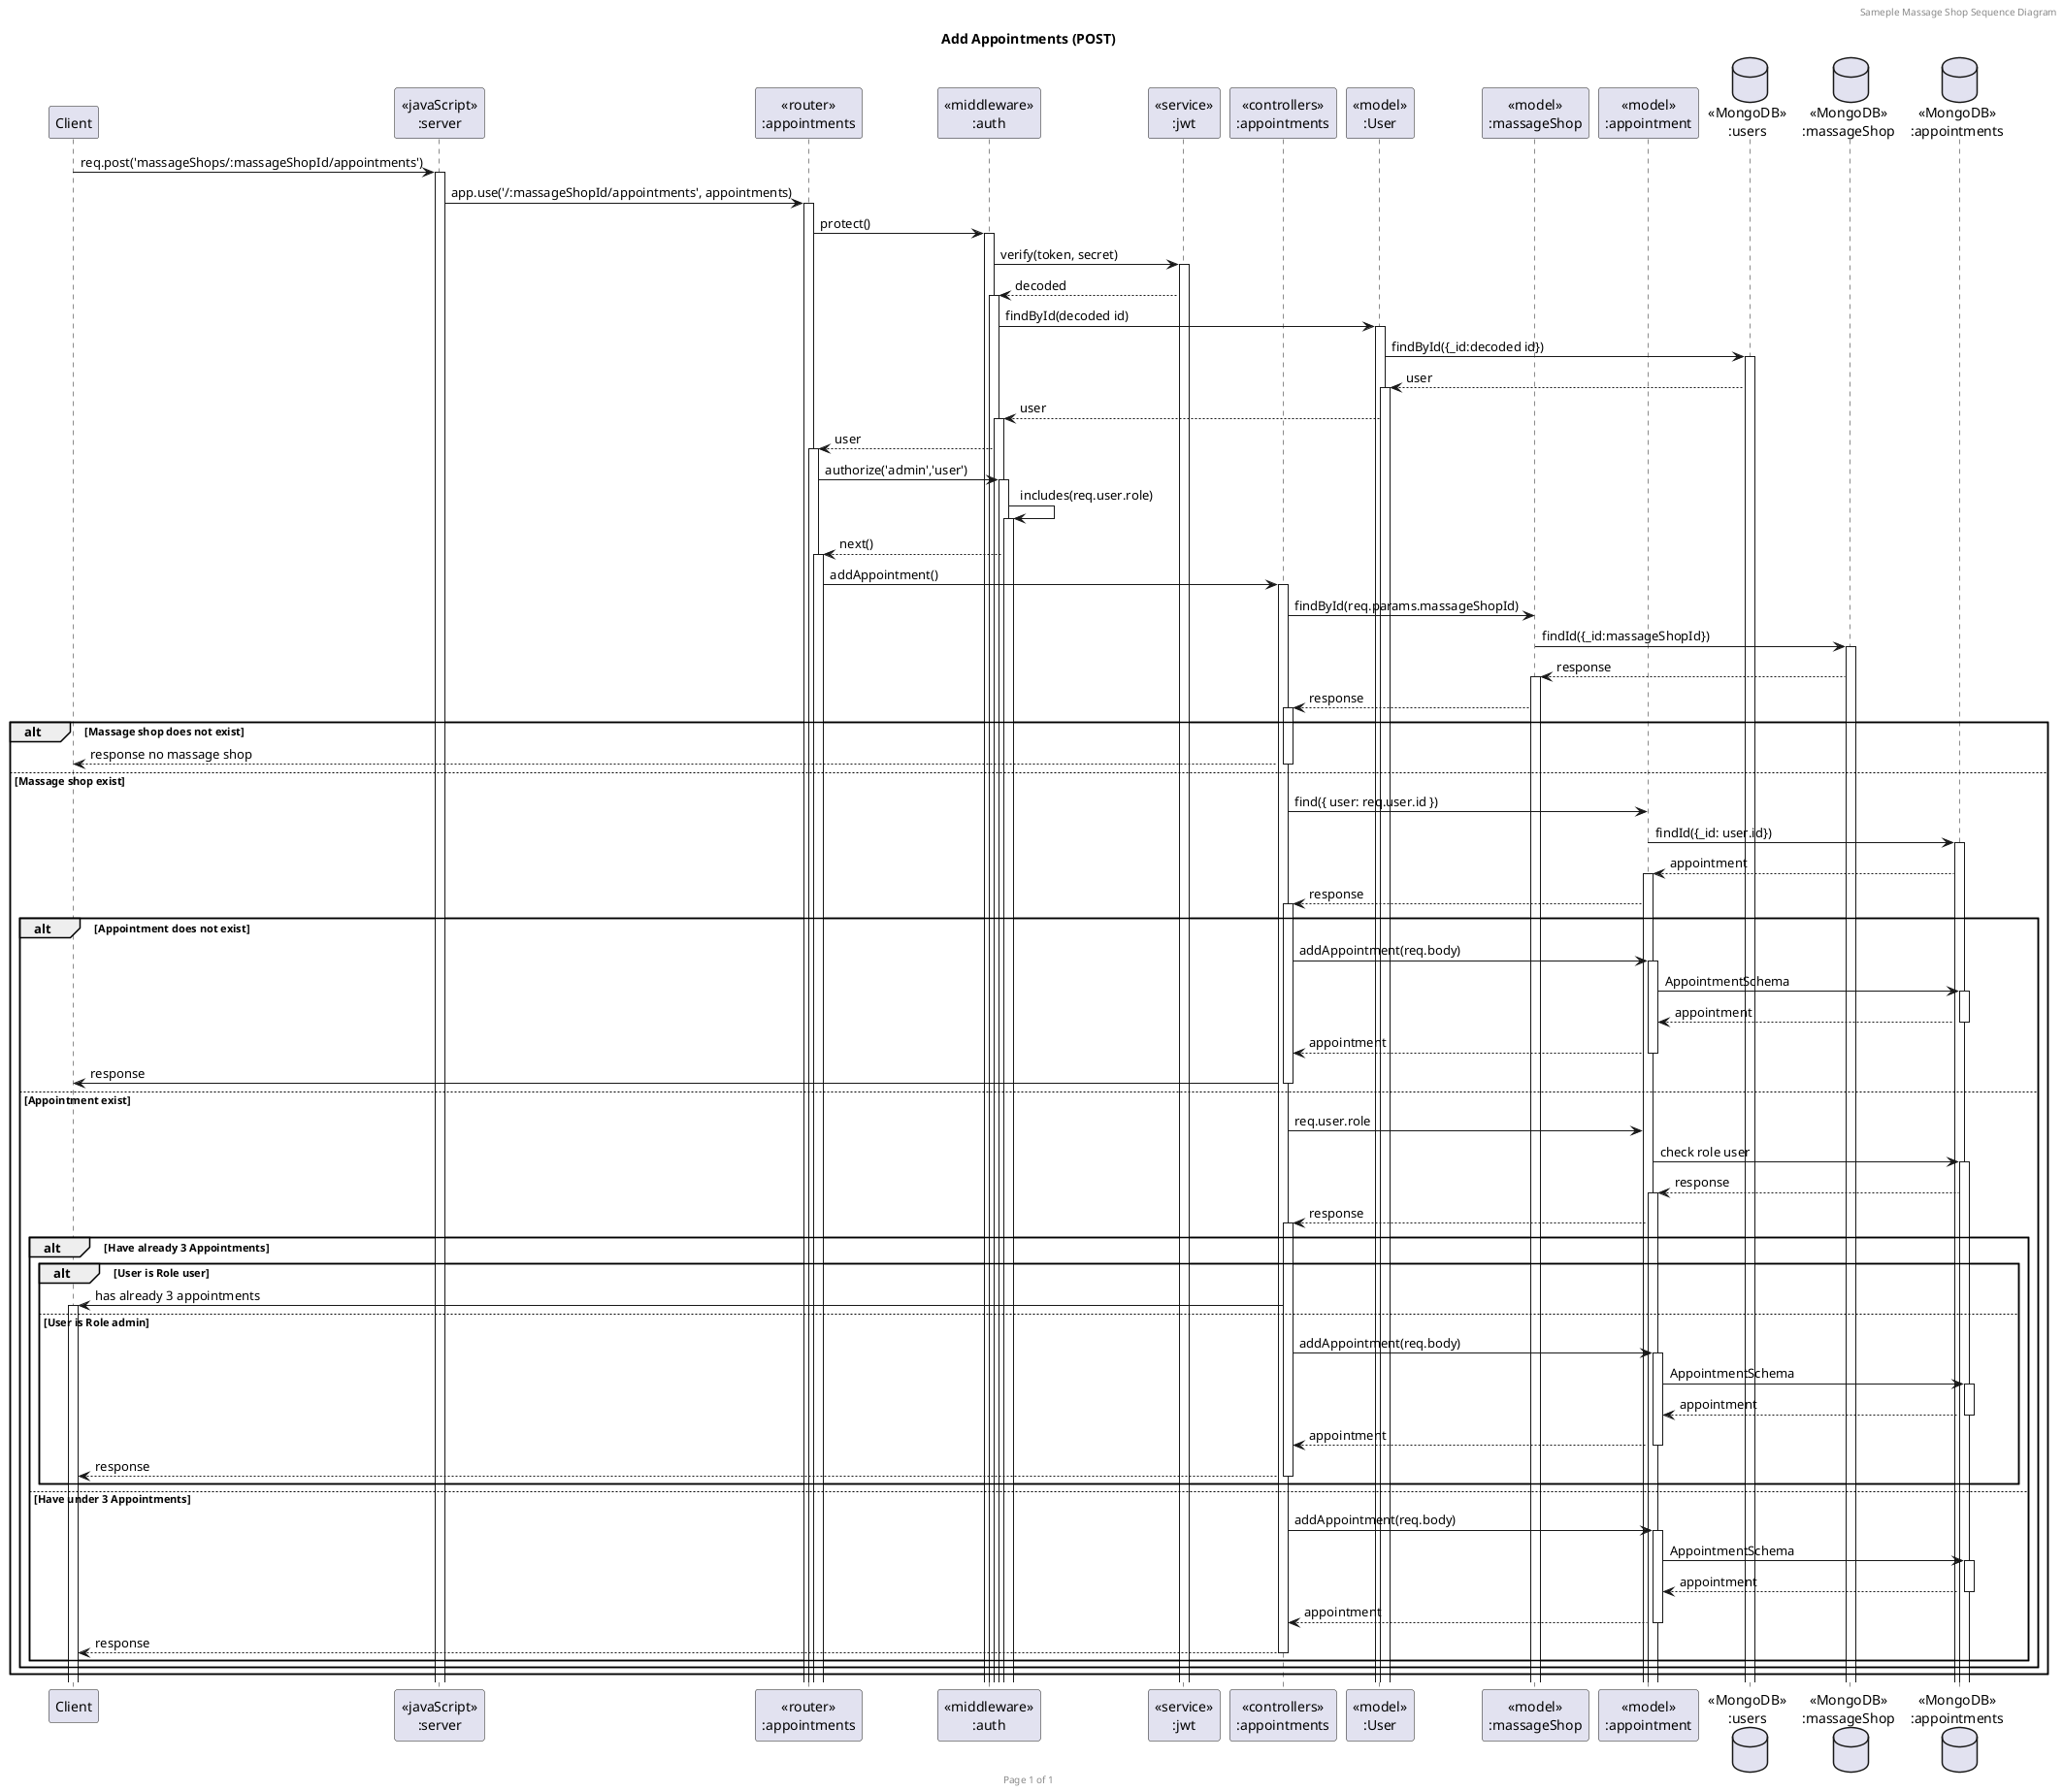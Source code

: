 @startuml Add Appointments (POST)

header Sameple Massage Shop Sequence Diagram
footer Page %page% of %lastpage%
title "Add Appointments (POST)"

participant "Client" as client
participant "<<javaScript>>\n:server" as server
participant "<<router>>\n:appointments" as routerAppointments
participant "<<middleware>>\n:auth" as middleware
participant "<<service>>\n:jwt" as service
participant "<<controllers>>\n:appointments" as controllersAppointments
participant "<<model>>\n:User" as modelUser
participant "<<model>>\n:massageShop" as modelMassageShop
participant "<<model>>\n:appointment" as modelAppointment
database "<<MongoDB>>\n:users" as UsersDatabase
database "<<MongoDB>>\n:massageShop" as MassageShopsDatabase
database "<<MongoDB>>\n:appointments" as AppointmentsDatabase

client->server ++:req.post('massageShops/:massageShopId/appointments')
server->routerAppointments ++:app.use('/:massageShopId/appointments', appointments)
routerAppointments -> middleware ++:protect()
middleware -> service ++:verify(token, secret)
middleware <-- service ++:decoded
middleware -> modelUser ++:findById(decoded id)
modelUser -> UsersDatabase ++:findById({_id:decoded id})
modelUser <-- UsersDatabase ++:user
middleware <-- modelUser ++:user
routerAppointments <-- middleware ++:user
routerAppointments -> middleware ++:authorize('admin','user')
middleware -> middleware ++:includes(req.user.role)
routerAppointments <-- middleware ++:next()
routerAppointments -> controllersAppointments ++:addAppointment()
controllersAppointments->modelMassageShop: findById(req.params.massageShopId)
modelMassageShop ->MassageShopsDatabase ++: findId({_id:massageShopId})
modelMassageShop <-- MassageShopsDatabase ++: response
controllersAppointments <-- modelMassageShop ++: response
alt Massage shop does not exist
  client <-- controllersAppointments --:response no massage shop
else Massage shop exist
  controllersAppointments->modelAppointment: find({ user: req.user.id })
  modelAppointment ->AppointmentsDatabase ++: findId({_id: user.id})
  modelAppointment <-- AppointmentsDatabase ++: appointment
  controllersAppointments <-- modelAppointment ++: response
  alt Appointment does not exist
    controllersAppointments->modelAppointment ++:addAppointment(req.body)
    modelAppointment ->AppointmentsDatabase ++: AppointmentSchema
    AppointmentsDatabase --> modelAppointment --: appointment
    controllersAppointments <-- modelAppointment --:appointment
    client <- controllersAppointments --:response
  else Appointment exist
    controllersAppointments->modelAppointment: req.user.role
    modelAppointment ->AppointmentsDatabase ++: check role user
    modelAppointment <-- AppointmentsDatabase ++: response
    controllersAppointments <-- modelAppointment ++: response
    alt Have already 3 Appointments
      alt User is Role user
        client <- controllersAppointments ++: has already 3 appointments
      else User is Role admin
        controllersAppointments->modelAppointment ++:addAppointment(req.body)
      modelAppointment ->AppointmentsDatabase ++: AppointmentSchema
      AppointmentsDatabase --> modelAppointment --: appointment
      controllersAppointments <-- modelAppointment --:appointment
      client <-- controllersAppointments --:response
      end
    else Have under 3 Appointments
      controllersAppointments->modelAppointment ++:addAppointment(req.body)
      modelAppointment ->AppointmentsDatabase ++: AppointmentSchema
      AppointmentsDatabase --> modelAppointment --: appointment
      controllersAppointments <-- modelAppointment --:appointment
      client <-- controllersAppointments --:response
    end
  end
end

@enduml
